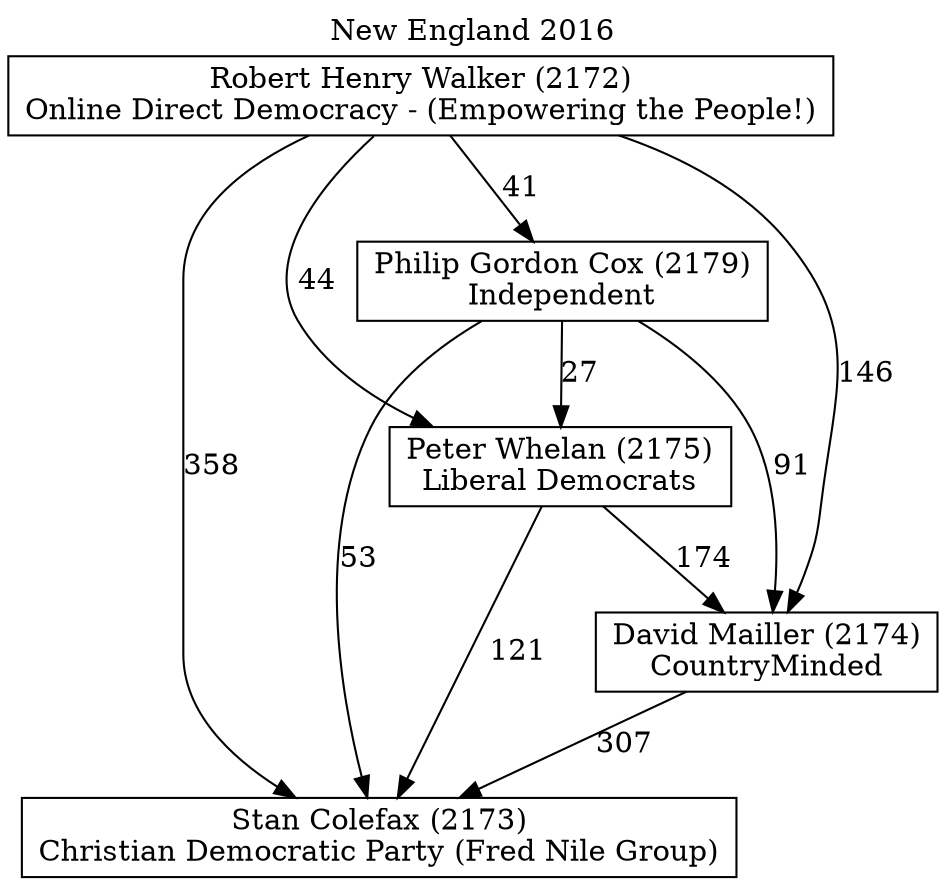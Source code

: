 // House preference flow
digraph "Stan Colefax (2173)_New England_2016" {
	graph [label="New England 2016" labelloc=t mclimit=10]
	node [shape=box]
	"Stan Colefax (2173)" [label="Stan Colefax (2173)
Christian Democratic Party (Fred Nile Group)"]
	"Robert Henry Walker (2172)" [label="Robert Henry Walker (2172)
Online Direct Democracy - (Empowering the People!)"]
	"Peter Whelan (2175)" [label="Peter Whelan (2175)
Liberal Democrats"]
	"David Mailler (2174)" [label="David Mailler (2174)
CountryMinded"]
	"Philip Gordon Cox (2179)" [label="Philip Gordon Cox (2179)
Independent"]
	"Robert Henry Walker (2172)" -> "Stan Colefax (2173)" [label=358]
	"Peter Whelan (2175)" -> "David Mailler (2174)" [label=174]
	"Philip Gordon Cox (2179)" -> "Peter Whelan (2175)" [label=27]
	"David Mailler (2174)" -> "Stan Colefax (2173)" [label=307]
	"Robert Henry Walker (2172)" -> "David Mailler (2174)" [label=146]
	"Philip Gordon Cox (2179)" -> "David Mailler (2174)" [label=91]
	"Peter Whelan (2175)" -> "Stan Colefax (2173)" [label=121]
	"Robert Henry Walker (2172)" -> "Philip Gordon Cox (2179)" [label=41]
	"Philip Gordon Cox (2179)" -> "Stan Colefax (2173)" [label=53]
	"Robert Henry Walker (2172)" -> "Peter Whelan (2175)" [label=44]
}
